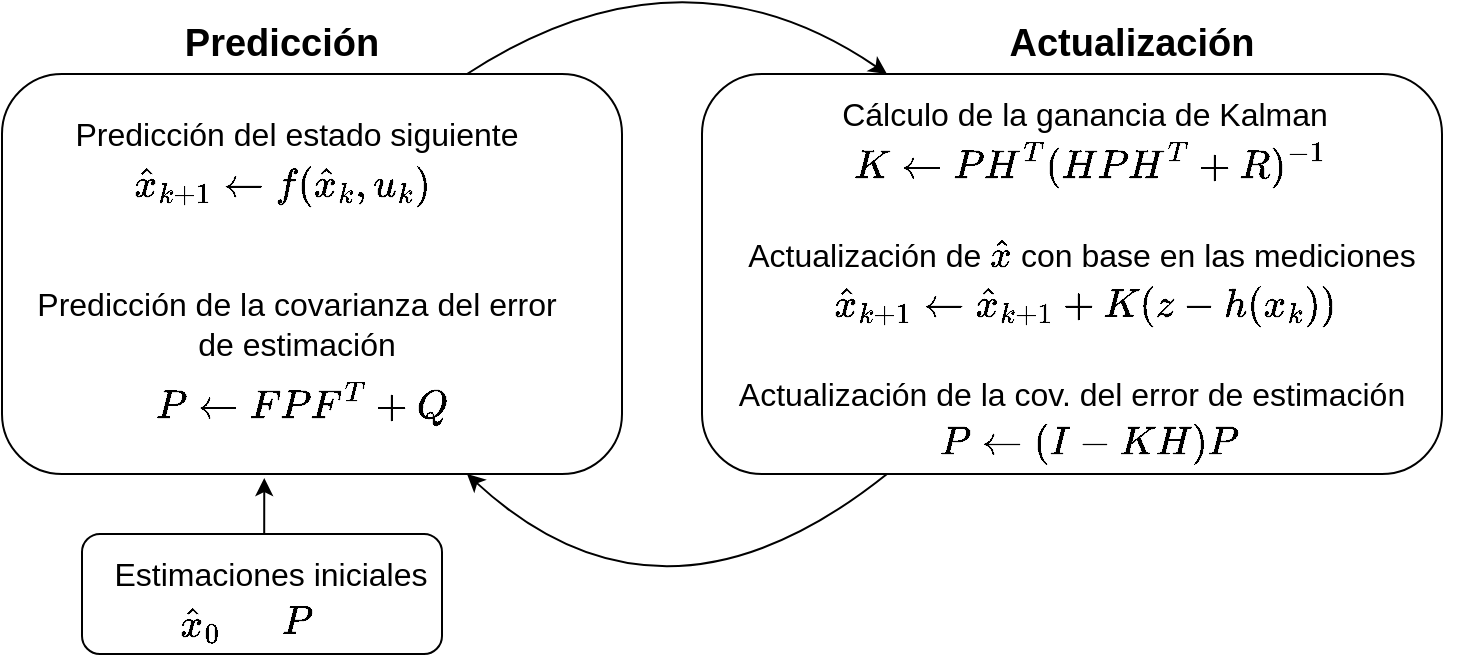 <mxfile version="20.3.0" type="device"><diagram id="_gJvPV-Lrh_Y8Om4tal0" name="Page-1"><mxGraphModel dx="942" dy="725" grid="1" gridSize="10" guides="1" tooltips="1" connect="1" arrows="1" fold="1" page="1" pageScale="1" pageWidth="850" pageHeight="1100" math="1" shadow="0"><root><mxCell id="0"/><mxCell id="1" parent="0"/><mxCell id="o1-k2zvJpuK42eB3FoFJ-1" value="$$$$" style="rounded=1;whiteSpace=wrap;html=1;" vertex="1" parent="1"><mxGeometry x="80" y="120" width="310" height="200" as="geometry"/></mxCell><mxCell id="o1-k2zvJpuK42eB3FoFJ-3" value="$$\hat{x}_{k+1} \leftarrow f(\hat{x}_k,u_k)$$" style="text;html=1;strokeColor=none;fillColor=none;align=center;verticalAlign=middle;whiteSpace=wrap;rounded=0;fontSize=17;" vertex="1" parent="1"><mxGeometry x="125" y="160" width="190" height="30" as="geometry"/></mxCell><mxCell id="o1-k2zvJpuK42eB3FoFJ-4" value="$$P \leftarrow FPF^T + Q$$" style="text;html=1;strokeColor=none;fillColor=none;align=center;verticalAlign=middle;whiteSpace=wrap;rounded=0;fontSize=17;" vertex="1" parent="1"><mxGeometry x="140" y="270" width="180" height="30" as="geometry"/></mxCell><mxCell id="o1-k2zvJpuK42eB3FoFJ-5" value="Predicción" style="text;html=1;strokeColor=none;fillColor=none;align=center;verticalAlign=middle;whiteSpace=wrap;rounded=0;fontSize=19;fontStyle=1" vertex="1" parent="1"><mxGeometry x="140" y="90" width="160" height="30" as="geometry"/></mxCell><mxCell id="o1-k2zvJpuK42eB3FoFJ-6" value="Predicción del estado siguiente" style="text;html=1;strokeColor=none;fillColor=none;align=center;verticalAlign=middle;whiteSpace=wrap;rounded=0;fontSize=16;" vertex="1" parent="1"><mxGeometry x="90" y="140" width="275" height="20" as="geometry"/></mxCell><mxCell id="o1-k2zvJpuK42eB3FoFJ-7" value="Predicción de la covarianza del error de estimación" style="text;html=1;strokeColor=none;fillColor=none;align=center;verticalAlign=middle;whiteSpace=wrap;rounded=0;fontSize=16;" vertex="1" parent="1"><mxGeometry x="90" y="235" width="275" height="20" as="geometry"/></mxCell><mxCell id="o1-k2zvJpuK42eB3FoFJ-8" value="$$$$" style="rounded=1;whiteSpace=wrap;html=1;" vertex="1" parent="1"><mxGeometry x="430" y="120" width="370" height="200" as="geometry"/></mxCell><mxCell id="o1-k2zvJpuK42eB3FoFJ-9" value="Actualización" style="text;html=1;strokeColor=none;fillColor=none;align=center;verticalAlign=middle;whiteSpace=wrap;rounded=0;fontSize=19;fontStyle=1" vertex="1" parent="1"><mxGeometry x="565" y="90" width="160" height="30" as="geometry"/></mxCell><mxCell id="o1-k2zvJpuK42eB3FoFJ-10" value="$$K \leftarrow PH^T(HPH^T +R)^{-1}$$" style="text;html=1;strokeColor=none;fillColor=none;align=center;verticalAlign=middle;whiteSpace=wrap;rounded=0;fontSize=17;" vertex="1" parent="1"><mxGeometry x="510" y="150" width="227.5" height="30" as="geometry"/></mxCell><mxCell id="o1-k2zvJpuK42eB3FoFJ-11" value="Cálculo de la ganancia de Kalman" style="text;html=1;strokeColor=none;fillColor=none;align=center;verticalAlign=middle;whiteSpace=wrap;rounded=0;fontSize=16;" vertex="1" parent="1"><mxGeometry x="483.75" y="130" width="275" height="20" as="geometry"/></mxCell><mxCell id="o1-k2zvJpuK42eB3FoFJ-12" value="Actualización de \(\hat{x}\) con base en las mediciones" style="text;html=1;strokeColor=none;fillColor=none;align=center;verticalAlign=middle;whiteSpace=wrap;rounded=0;fontSize=16;" vertex="1" parent="1"><mxGeometry x="430" y="200" width="380" height="20" as="geometry"/></mxCell><mxCell id="o1-k2zvJpuK42eB3FoFJ-13" value="$$\hat{x}_{k+1} \leftarrow \hat{x}_{k+1} + K(z - h(x_k))$$" style="text;html=1;strokeColor=none;fillColor=none;align=center;verticalAlign=middle;whiteSpace=wrap;rounded=0;fontSize=17;" vertex="1" parent="1"><mxGeometry x="507.5" y="220" width="227.5" height="30" as="geometry"/></mxCell><mxCell id="o1-k2zvJpuK42eB3FoFJ-14" value="$$P \leftarrow (I-KH)P$$" style="text;html=1;strokeColor=none;fillColor=none;align=center;verticalAlign=middle;whiteSpace=wrap;rounded=0;fontSize=17;" vertex="1" parent="1"><mxGeometry x="533.75" y="290" width="180" height="30" as="geometry"/></mxCell><mxCell id="o1-k2zvJpuK42eB3FoFJ-15" value="Actualización de la cov. del error de estimación" style="text;html=1;strokeColor=none;fillColor=none;align=center;verticalAlign=middle;whiteSpace=wrap;rounded=0;fontSize=16;" vertex="1" parent="1"><mxGeometry x="445" y="270" width="340" height="20" as="geometry"/></mxCell><mxCell id="o1-k2zvJpuK42eB3FoFJ-16" value="" style="curved=1;endArrow=classic;html=1;rounded=0;fontSize=16;exitX=0.75;exitY=0;exitDx=0;exitDy=0;entryX=0.25;entryY=0;entryDx=0;entryDy=0;" edge="1" parent="1" source="o1-k2zvJpuK42eB3FoFJ-1" target="o1-k2zvJpuK42eB3FoFJ-8"><mxGeometry width="50" height="50" relative="1" as="geometry"><mxPoint x="400" y="270" as="sourcePoint"/><mxPoint x="450" y="220" as="targetPoint"/><Array as="points"><mxPoint x="420" y="50"/></Array></mxGeometry></mxCell><mxCell id="o1-k2zvJpuK42eB3FoFJ-17" value="" style="curved=1;endArrow=classic;html=1;rounded=0;fontSize=16;exitX=0.25;exitY=1;exitDx=0;exitDy=0;entryX=0.75;entryY=1;entryDx=0;entryDy=0;" edge="1" parent="1" source="o1-k2zvJpuK42eB3FoFJ-8" target="o1-k2zvJpuK42eB3FoFJ-1"><mxGeometry width="50" height="50" relative="1" as="geometry"><mxPoint x="400" y="270" as="sourcePoint"/><mxPoint x="450" y="220" as="targetPoint"/><Array as="points"><mxPoint x="410" y="410"/></Array></mxGeometry></mxCell><mxCell id="o1-k2zvJpuK42eB3FoFJ-25" style="edgeStyle=orthogonalEdgeStyle;rounded=0;orthogonalLoop=1;jettySize=auto;html=1;exitX=0.5;exitY=0;exitDx=0;exitDy=0;entryX=0.423;entryY=1.01;entryDx=0;entryDy=0;entryPerimeter=0;fontSize=16;" edge="1" parent="1" source="o1-k2zvJpuK42eB3FoFJ-19" target="o1-k2zvJpuK42eB3FoFJ-1"><mxGeometry relative="1" as="geometry"/></mxCell><mxCell id="o1-k2zvJpuK42eB3FoFJ-19" value="" style="rounded=1;whiteSpace=wrap;html=1;fontSize=16;" vertex="1" parent="1"><mxGeometry x="120" y="350" width="180" height="60" as="geometry"/></mxCell><mxCell id="o1-k2zvJpuK42eB3FoFJ-22" value="$$\hat{x}_0$$" style="text;html=1;strokeColor=none;fillColor=none;align=center;verticalAlign=middle;whiteSpace=wrap;rounded=0;fontSize=17;" vertex="1" parent="1"><mxGeometry x="160" y="380" width="37.5" height="30" as="geometry"/></mxCell><mxCell id="o1-k2zvJpuK42eB3FoFJ-23" value="Estimaciones iniciales" style="text;html=1;strokeColor=none;fillColor=none;align=center;verticalAlign=middle;whiteSpace=wrap;rounded=0;fontSize=16;" vertex="1" parent="1"><mxGeometry x="97.5" y="360" width="232.5" height="20" as="geometry"/></mxCell><mxCell id="o1-k2zvJpuK42eB3FoFJ-24" value="$$P$$" style="text;html=1;strokeColor=none;fillColor=none;align=center;verticalAlign=middle;whiteSpace=wrap;rounded=0;fontSize=17;" vertex="1" parent="1"><mxGeometry x="208.75" y="380" width="37.5" height="30" as="geometry"/></mxCell></root></mxGraphModel></diagram></mxfile>